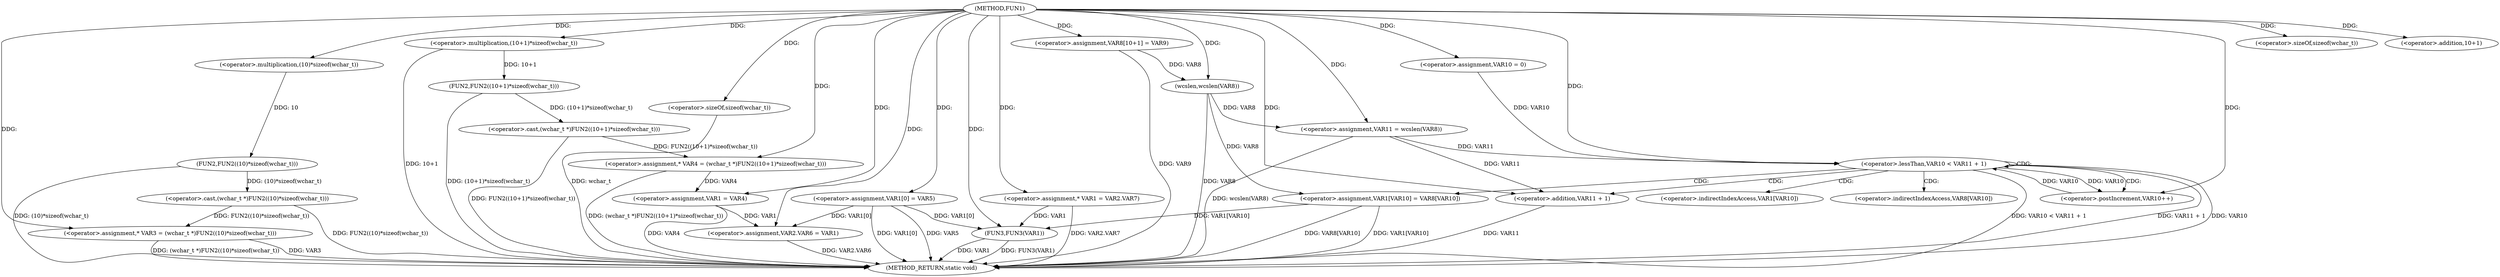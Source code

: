 digraph FUN1 {  
"1000100" [label = "(METHOD,FUN1)" ]
"1000178" [label = "(METHOD_RETURN,static void)" ]
"1000105" [label = "(<operator>.assignment,* VAR3 = (wchar_t *)FUN2((10)*sizeof(wchar_t)))" ]
"1000107" [label = "(<operator>.cast,(wchar_t *)FUN2((10)*sizeof(wchar_t)))" ]
"1000109" [label = "(FUN2,FUN2((10)*sizeof(wchar_t)))" ]
"1000110" [label = "(<operator>.multiplication,(10)*sizeof(wchar_t))" ]
"1000112" [label = "(<operator>.sizeOf,sizeof(wchar_t))" ]
"1000115" [label = "(<operator>.assignment,* VAR4 = (wchar_t *)FUN2((10+1)*sizeof(wchar_t)))" ]
"1000117" [label = "(<operator>.cast,(wchar_t *)FUN2((10+1)*sizeof(wchar_t)))" ]
"1000119" [label = "(FUN2,FUN2((10+1)*sizeof(wchar_t)))" ]
"1000120" [label = "(<operator>.multiplication,(10+1)*sizeof(wchar_t))" ]
"1000121" [label = "(<operator>.addition,10+1)" ]
"1000124" [label = "(<operator>.sizeOf,sizeof(wchar_t))" ]
"1000126" [label = "(<operator>.assignment,VAR1 = VAR4)" ]
"1000129" [label = "(<operator>.assignment,VAR1[0] = VAR5)" ]
"1000134" [label = "(<operator>.assignment,VAR2.VAR6 = VAR1)" ]
"1000141" [label = "(<operator>.assignment,* VAR1 = VAR2.VAR7)" ]
"1000148" [label = "(<operator>.assignment,VAR8[10+1] = VAR9)" ]
"1000153" [label = "(<operator>.assignment,VAR11 = wcslen(VAR8))" ]
"1000155" [label = "(wcslen,wcslen(VAR8))" ]
"1000158" [label = "(<operator>.assignment,VAR10 = 0)" ]
"1000161" [label = "(<operator>.lessThan,VAR10 < VAR11 + 1)" ]
"1000163" [label = "(<operator>.addition,VAR11 + 1)" ]
"1000166" [label = "(<operator>.postIncrement,VAR10++)" ]
"1000169" [label = "(<operator>.assignment,VAR1[VAR10] = VAR8[VAR10])" ]
"1000176" [label = "(FUN3,FUN3(VAR1))" ]
"1000170" [label = "(<operator>.indirectIndexAccess,VAR1[VAR10])" ]
"1000173" [label = "(<operator>.indirectIndexAccess,VAR8[VAR10])" ]
  "1000115" -> "1000178"  [ label = "DDG: (wchar_t *)FUN2((10+1)*sizeof(wchar_t))"] 
  "1000124" -> "1000178"  [ label = "DDG: wchar_t"] 
  "1000105" -> "1000178"  [ label = "DDG: (wchar_t *)FUN2((10)*sizeof(wchar_t))"] 
  "1000129" -> "1000178"  [ label = "DDG: VAR5"] 
  "1000141" -> "1000178"  [ label = "DDG: VAR2.VAR7"] 
  "1000117" -> "1000178"  [ label = "DDG: FUN2((10+1)*sizeof(wchar_t))"] 
  "1000161" -> "1000178"  [ label = "DDG: VAR10 < VAR11 + 1"] 
  "1000129" -> "1000178"  [ label = "DDG: VAR1[0]"] 
  "1000163" -> "1000178"  [ label = "DDG: VAR11"] 
  "1000153" -> "1000178"  [ label = "DDG: wcslen(VAR8)"] 
  "1000120" -> "1000178"  [ label = "DDG: 10+1"] 
  "1000176" -> "1000178"  [ label = "DDG: FUN3(VAR1)"] 
  "1000134" -> "1000178"  [ label = "DDG: VAR2.VAR6"] 
  "1000109" -> "1000178"  [ label = "DDG: (10)*sizeof(wchar_t)"] 
  "1000119" -> "1000178"  [ label = "DDG: (10+1)*sizeof(wchar_t)"] 
  "1000169" -> "1000178"  [ label = "DDG: VAR8[VAR10]"] 
  "1000176" -> "1000178"  [ label = "DDG: VAR1"] 
  "1000169" -> "1000178"  [ label = "DDG: VAR1[VAR10]"] 
  "1000148" -> "1000178"  [ label = "DDG: VAR9"] 
  "1000126" -> "1000178"  [ label = "DDG: VAR4"] 
  "1000155" -> "1000178"  [ label = "DDG: VAR8"] 
  "1000161" -> "1000178"  [ label = "DDG: VAR11 + 1"] 
  "1000161" -> "1000178"  [ label = "DDG: VAR10"] 
  "1000105" -> "1000178"  [ label = "DDG: VAR3"] 
  "1000107" -> "1000178"  [ label = "DDG: FUN2((10)*sizeof(wchar_t))"] 
  "1000107" -> "1000105"  [ label = "DDG: FUN2((10)*sizeof(wchar_t))"] 
  "1000100" -> "1000105"  [ label = "DDG: "] 
  "1000109" -> "1000107"  [ label = "DDG: (10)*sizeof(wchar_t)"] 
  "1000110" -> "1000109"  [ label = "DDG: 10"] 
  "1000100" -> "1000110"  [ label = "DDG: "] 
  "1000100" -> "1000112"  [ label = "DDG: "] 
  "1000117" -> "1000115"  [ label = "DDG: FUN2((10+1)*sizeof(wchar_t))"] 
  "1000100" -> "1000115"  [ label = "DDG: "] 
  "1000119" -> "1000117"  [ label = "DDG: (10+1)*sizeof(wchar_t)"] 
  "1000120" -> "1000119"  [ label = "DDG: 10+1"] 
  "1000100" -> "1000120"  [ label = "DDG: "] 
  "1000100" -> "1000121"  [ label = "DDG: "] 
  "1000100" -> "1000124"  [ label = "DDG: "] 
  "1000115" -> "1000126"  [ label = "DDG: VAR4"] 
  "1000100" -> "1000126"  [ label = "DDG: "] 
  "1000100" -> "1000129"  [ label = "DDG: "] 
  "1000129" -> "1000134"  [ label = "DDG: VAR1[0]"] 
  "1000126" -> "1000134"  [ label = "DDG: VAR1"] 
  "1000100" -> "1000134"  [ label = "DDG: "] 
  "1000100" -> "1000141"  [ label = "DDG: "] 
  "1000100" -> "1000148"  [ label = "DDG: "] 
  "1000155" -> "1000153"  [ label = "DDG: VAR8"] 
  "1000100" -> "1000153"  [ label = "DDG: "] 
  "1000148" -> "1000155"  [ label = "DDG: VAR8"] 
  "1000100" -> "1000155"  [ label = "DDG: "] 
  "1000100" -> "1000158"  [ label = "DDG: "] 
  "1000158" -> "1000161"  [ label = "DDG: VAR10"] 
  "1000166" -> "1000161"  [ label = "DDG: VAR10"] 
  "1000100" -> "1000161"  [ label = "DDG: "] 
  "1000153" -> "1000161"  [ label = "DDG: VAR11"] 
  "1000153" -> "1000163"  [ label = "DDG: VAR11"] 
  "1000100" -> "1000163"  [ label = "DDG: "] 
  "1000161" -> "1000166"  [ label = "DDG: VAR10"] 
  "1000100" -> "1000166"  [ label = "DDG: "] 
  "1000155" -> "1000169"  [ label = "DDG: VAR8"] 
  "1000129" -> "1000176"  [ label = "DDG: VAR1[0]"] 
  "1000141" -> "1000176"  [ label = "DDG: VAR1"] 
  "1000169" -> "1000176"  [ label = "DDG: VAR1[VAR10]"] 
  "1000100" -> "1000176"  [ label = "DDG: "] 
  "1000161" -> "1000163"  [ label = "CDG: "] 
  "1000161" -> "1000161"  [ label = "CDG: "] 
  "1000161" -> "1000170"  [ label = "CDG: "] 
  "1000161" -> "1000166"  [ label = "CDG: "] 
  "1000161" -> "1000173"  [ label = "CDG: "] 
  "1000161" -> "1000169"  [ label = "CDG: "] 
}
